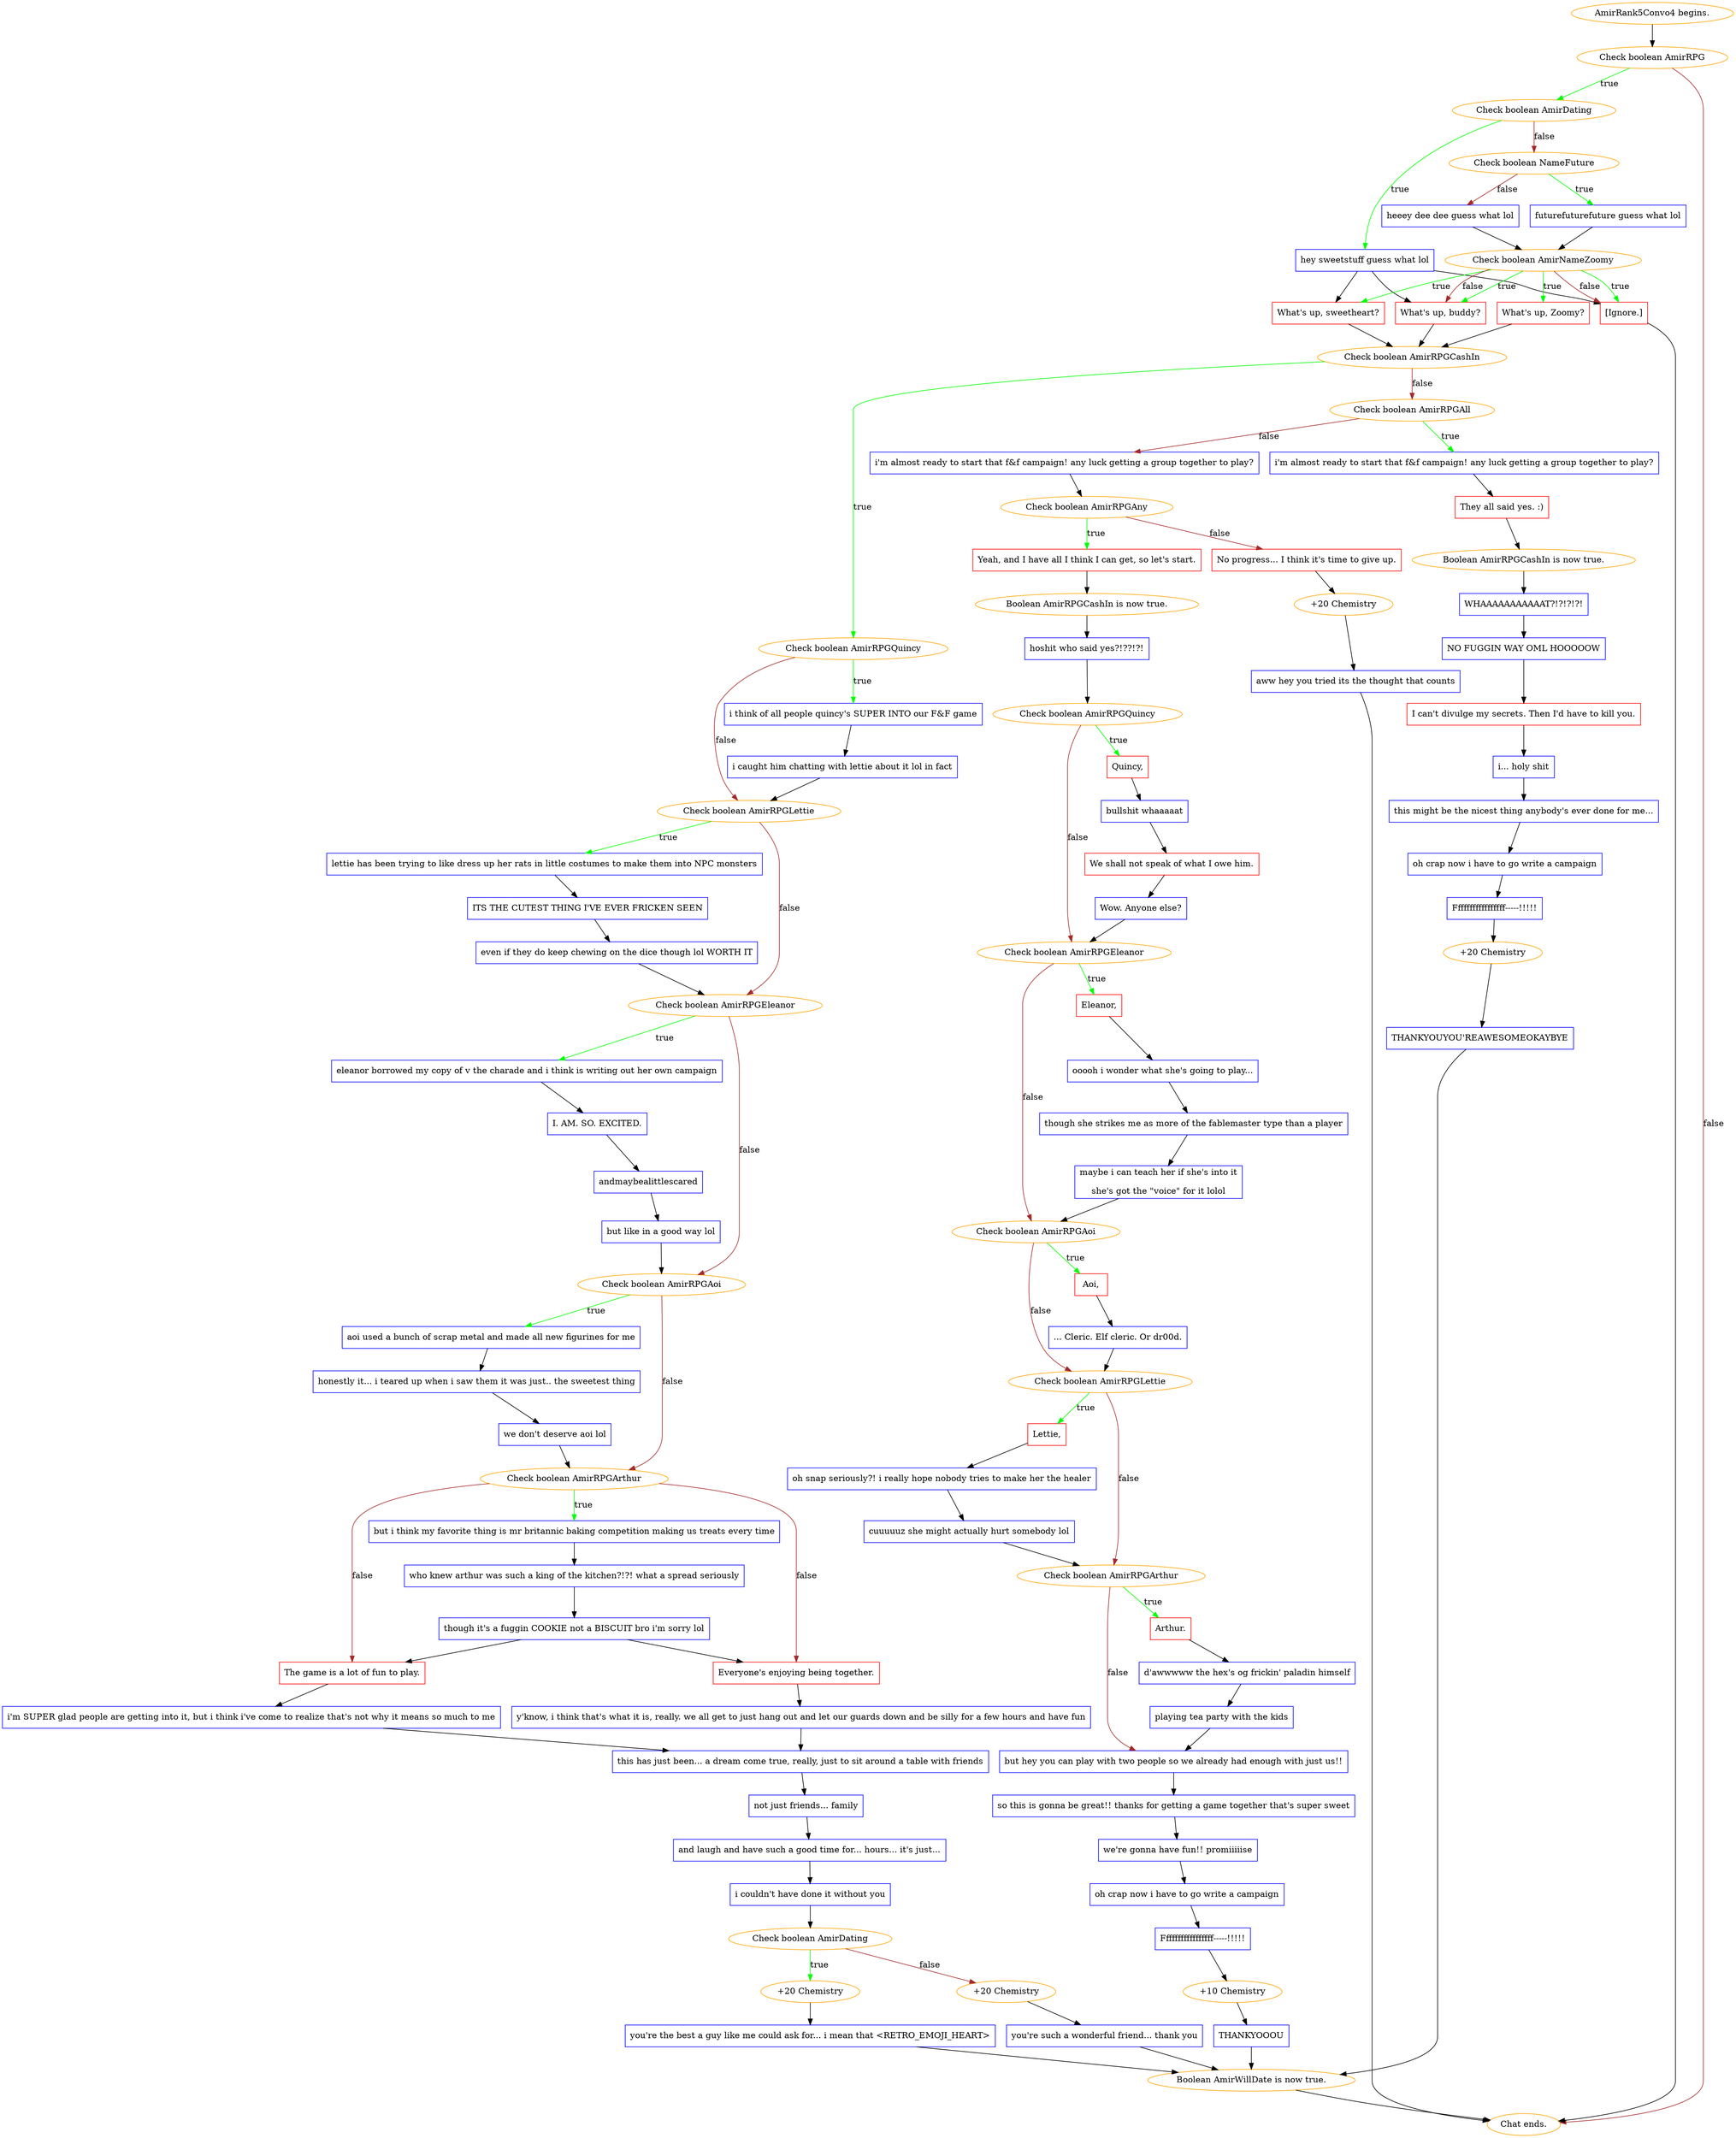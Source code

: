 digraph {
	"AmirRank5Convo4 begins." [color=orange];
		"AmirRank5Convo4 begins." -> 2808;
	2808 [label="Check boolean AmirRPG",color=orange];
		2808 -> 2810 [label=true,color=green];
		2808 -> "Chat ends." [label=false,color=brown];
	2810 [label="Check boolean AmirDating",color=orange];
		2810 -> 2812 [label=true,color=green];
		2810 -> 2811 [label=false,color=brown];
	"Chat ends." [color=orange];
	2812 [label="hey sweetstuff guess what lol",shape=box,color=blue];
		2812 -> 2816;
		2812 -> 2818;
		2812 -> 2819;
	2811 [label="Check boolean NameFuture",color=orange];
		2811 -> 2813 [label=true,color=green];
		2811 -> 2814 [label=false,color=brown];
	2816 [label="What's up, sweetheart?",shape=box,color=red];
		2816 -> 2821;
	2818 [label="What's up, buddy?",shape=box,color=red];
		2818 -> 2821;
	2819 [label="[Ignore.]",shape=box,color=red];
		2819 -> "Chat ends.";
	2813 [label="futurefuturefuture guess what lol",shape=box,color=blue];
		2813 -> 2815;
	2814 [label="heeey dee dee guess what lol",shape=box,color=blue];
		2814 -> 2815;
	2821 [label="Check boolean AmirRPGCashIn",color=orange];
		2821 -> 2822 [label=true,color=green];
		2821 -> 2856 [label=false,color=brown];
	2815 [label="Check boolean AmirNameZoomy",color=orange];
		2815 -> 2816 [label=true,color=green];
		2815 -> 2817 [label=true,color=green];
		2815 -> 2818 [label=true,color=green];
		2815 -> 2819 [label=true,color=green];
		2815 -> 2818 [label=false,color=brown];
		2815 -> 2819 [label=false,color=brown];
	2822 [label="Check boolean AmirRPGQuincy",color=orange];
		2822 -> 2827 [label=true,color=green];
		2822 -> 2823 [label=false,color=brown];
	2856 [label="Check boolean AmirRPGAll",color=orange];
		2856 -> 3487 [label=true,color=green];
		2856 -> 3488 [label=false,color=brown];
	2817 [label="What's up, Zoomy?",shape=box,color=red];
		2817 -> 2821;
	2827 [label="i think of all people quincy's SUPER INTO our F&F game",shape=box,color=blue];
		2827 -> 2832;
	2823 [label="Check boolean AmirRPGLettie",color=orange];
		2823 -> 2828 [label=true,color=green];
		2823 -> 2824 [label=false,color=brown];
	3487 [label="i'm almost ready to start that f&f campaign! any luck getting a group together to play?",shape=box,color=blue];
		3487 -> 2857;
	3488 [label="i'm almost ready to start that f&f campaign! any luck getting a group together to play?",shape=box,color=blue];
		3488 -> 2870;
	2832 [label="i caught him chatting with lettie about it lol in fact",shape=box,color=blue];
		2832 -> 2823;
	2828 [label="lettie has been trying to like dress up her rats in little costumes to make them into NPC monsters",shape=box,color=blue];
		2828 -> 2833;
	2824 [label="Check boolean AmirRPGEleanor",color=orange];
		2824 -> 2829 [label=true,color=green];
		2824 -> 2825 [label=false,color=brown];
	2857 [label="They all said yes. :)",shape=box,color=red];
		2857 -> "/EE/Types/Engine/SetBooleanDialogueNode:AmirRPGCashIn:2859";
	2870 [label="Check boolean AmirRPGAny",color=orange];
		2870 -> 2871 [label=true,color=green];
		2870 -> 2873 [label=false,color=brown];
	2833 [label="ITS THE CUTEST THING I'VE EVER FRICKEN SEEN",shape=box,color=blue];
		2833 -> 2837;
	2829 [label="eleanor borrowed my copy of v the charade and i think is writing out her own campaign",shape=box,color=blue];
		2829 -> 2834;
	2825 [label="Check boolean AmirRPGAoi",color=orange];
		2825 -> 2830 [label=true,color=green];
		2825 -> 2826 [label=false,color=brown];
	"/EE/Types/Engine/SetBooleanDialogueNode:AmirRPGCashIn:2859" [label="Boolean AmirRPGCashIn is now true.",color=orange];
		"/EE/Types/Engine/SetBooleanDialogueNode:AmirRPGCashIn:2859" -> 2859;
	2871 [label="Yeah, and I have all I think I can get, so let's start.",shape=box,color=red];
		2871 -> "/EE/Types/Engine/SetBooleanDialogueNode:AmirRPGCashIn:2878";
	2873 [label="No progress... I think it's time to give up.",shape=box,color=red];
		2873 -> 2876;
	2837 [label="even if they do keep chewing on the dice though lol WORTH IT",shape=box,color=blue];
		2837 -> 2824;
	2834 [label="I. AM. SO. EXCITED.",shape=box,color=blue];
		2834 -> 2838;
	2830 [label="aoi used a bunch of scrap metal and made all new figurines for me",shape=box,color=blue];
		2830 -> 2835;
	2826 [label="Check boolean AmirRPGArthur",color=orange];
		2826 -> 2831 [label=true,color=green];
		2826 -> 2842 [label=false,color=brown];
		2826 -> 2843 [label=false,color=brown];
	2859 [label="WHAAAAAAAAAAAT?!?!?!?!",shape=box,color=blue];
		2859 -> 2860;
	"/EE/Types/Engine/SetBooleanDialogueNode:AmirRPGCashIn:2878" [label="Boolean AmirRPGCashIn is now true.",color=orange];
		"/EE/Types/Engine/SetBooleanDialogueNode:AmirRPGCashIn:2878" -> 2878;
	2876 [label="+20 Chemistry",color=orange];
		2876 -> 2875;
	2838 [label="andmaybealittlescared",shape=box,color=blue];
		2838 -> 2841;
	2835 [label="honestly it... i teared up when i saw them it was just.. the sweetest thing",shape=box,color=blue];
		2835 -> 2839;
	2831 [label="but i think my favorite thing is mr britannic baking competition making us treats every time",shape=box,color=blue];
		2831 -> 2836;
	2842 [label="The game is a lot of fun to play.",shape=box,color=red];
		2842 -> 2844;
	2843 [label="Everyone's enjoying being together.",shape=box,color=red];
		2843 -> 2845;
	2860 [label="NO FUGGIN WAY OML HOOOOOW",shape=box,color=blue];
		2860 -> 2861;
	2878 [label="hoshit who said yes?!??!?!",shape=box,color=blue];
		2878 -> 2883;
	2875 [label="aww hey you tried its the thought that counts",shape=box,color=blue];
		2875 -> "Chat ends.";
	2841 [label="but like in a good way lol",shape=box,color=blue];
		2841 -> 2825;
	2839 [label="we don't deserve aoi lol",shape=box,color=blue];
		2839 -> 2826;
	2836 [label="who knew arthur was such a king of the kitchen?!?! what a spread seriously",shape=box,color=blue];
		2836 -> 2840;
	2844 [label="i'm SUPER glad people are getting into it, but i think i've come to realize that's not why it means so much to me",shape=box,color=blue];
		2844 -> 2846;
	2845 [label="y'know, i think that's what it is, really. we all get to just hang out and let our guards down and be silly for a few hours and have fun",shape=box,color=blue];
		2845 -> 2846;
	2861 [label="I can't divulge my secrets. Then I'd have to kill you.",shape=box,color=red];
		2861 -> 2862;
	2883 [label="Check boolean AmirRPGQuincy",color=orange];
		2883 -> 2884 [label=true,color=green];
		2883 -> 2882 [label=false,color=brown];
	2840 [label="though it's a fuggin COOKIE not a BISCUIT bro i'm sorry lol",shape=box,color=blue];
		2840 -> 2842;
		2840 -> 2843;
	2846 [label="this has just been... a dream come true, really, just to sit around a table with friends",shape=box,color=blue];
		2846 -> 2847;
	2862 [label="i... holy shit",shape=box,color=blue];
		2862 -> 2863;
	2884 [label="Quincy,",shape=box,color=red];
		2884 -> 2889;
	2882 [label="Check boolean AmirRPGEleanor",color=orange];
		2882 -> 2885 [label=true,color=green];
		2882 -> 2881 [label=false,color=brown];
	2847 [label="not just friends... family",shape=box,color=blue];
		2847 -> 2848;
	2863 [label="this might be the nicest thing anybody's ever done for me...",shape=box,color=blue];
		2863 -> 2864;
	2889 [label="bullshit whaaaaat",shape=box,color=blue];
		2889 -> 2890;
	2885 [label="Eleanor,",shape=box,color=red];
		2885 -> 2892;
	2881 [label="Check boolean AmirRPGAoi",color=orange];
		2881 -> 2886 [label=true,color=green];
		2881 -> 2880 [label=false,color=brown];
	2848 [label="and laugh and have such a good time for... hours... it's just...",shape=box,color=blue];
		2848 -> 2849;
	2864 [label="oh crap now i have to go write a campaign",shape=box,color=blue];
		2864 -> 2865;
	2890 [label="We shall not speak of what I owe him.",shape=box,color=red];
		2890 -> 2891;
	2892 [label="ooooh i wonder what she's going to play...",shape=box,color=blue];
		2892 -> 2893;
	2886 [label="Aoi,",shape=box,color=red];
		2886 -> 2895;
	2880 [label="Check boolean AmirRPGLettie",color=orange];
		2880 -> 2887 [label=true,color=green];
		2880 -> 2879 [label=false,color=brown];
	2849 [label="i couldn't have done it without you",shape=box,color=blue];
		2849 -> 2850;
	2865 [label="Fffffffffffffffff-----!!!!!",shape=box,color=blue];
		2865 -> 2868;
	2891 [label="Wow. Anyone else?",shape=box,color=blue];
		2891 -> 2882;
	2893 [label="though she strikes me as more of the fablemaster type than a player",shape=box,color=blue];
		2893 -> 2894;
	2895 [label="... Cleric. Elf cleric. Or dr00d.",shape=box,color=blue];
		2895 -> 2880;
	2887 [label="Lettie,",shape=box,color=red];
		2887 -> 2896;
	2879 [label="Check boolean AmirRPGArthur",color=orange];
		2879 -> 2888 [label=true,color=green];
		2879 -> 2900 [label=false,color=brown];
	2850 [label="Check boolean AmirDating",color=orange];
		2850 -> 2854 [label=true,color=green];
		2850 -> 2872 [label=false,color=brown];
	2868 [label="+20 Chemistry",color=orange];
		2868 -> 2866;
	2894 [label="maybe i can teach her if she's into it
she's got the \"voice\" for it lolol",shape=box,color=blue];
		2894 -> 2881;
	2896 [label="oh snap seriously?! i really hope nobody tries to make her the healer",shape=box,color=blue];
		2896 -> 2897;
	2888 [label="Arthur.",shape=box,color=red];
		2888 -> 2898;
	2900 [label="but hey you can play with two people so we already had enough with just us!!",shape=box,color=blue];
		2900 -> 2901;
	2854 [label="+20 Chemistry",color=orange];
		2854 -> 2851;
	2872 [label="+20 Chemistry",color=orange];
		2872 -> 2852;
	2866 [label="THANKYOUYOU'REAWESOMEOKAYBYE",shape=box,color=blue];
		2866 -> "/EE/Types/Engine/SetBooleanDialogueNode:AmirWillDate:Chat ends.";
	2897 [label="cuuuuuz she might actually hurt somebody lol",shape=box,color=blue];
		2897 -> 2879;
	2898 [label="d'awwwww the hex's og frickin' paladin himself",shape=box,color=blue];
		2898 -> 2899;
	2901 [label="so this is gonna be great!! thanks for getting a game together that's super sweet",shape=box,color=blue];
		2901 -> 2902;
	2851 [label="you're the best a guy like me could ask for... i mean that <RETRO_EMOJI_HEART>",shape=box,color=blue];
		2851 -> "/EE/Types/Engine/SetBooleanDialogueNode:AmirWillDate:Chat ends.";
	2852 [label="you're such a wonderful friend... thank you",shape=box,color=blue];
		2852 -> "/EE/Types/Engine/SetBooleanDialogueNode:AmirWillDate:Chat ends.";
	"/EE/Types/Engine/SetBooleanDialogueNode:AmirWillDate:Chat ends." [label="Boolean AmirWillDate is now true.",color=orange];
		"/EE/Types/Engine/SetBooleanDialogueNode:AmirWillDate:Chat ends." -> "Chat ends.";
	2899 [label="playing tea party with the kids",shape=box,color=blue];
		2899 -> 2900;
	2902 [label="we're gonna have fun!! promiiiiise",shape=box,color=blue];
		2902 -> 2903;
	2903 [label="oh crap now i have to go write a campaign",shape=box,color=blue];
		2903 -> 2904;
	2904 [label="Fffffffffffffffff-----!!!!!",shape=box,color=blue];
		2904 -> 2907;
	2907 [label="+10 Chemistry",color=orange];
		2907 -> 2905;
	2905 [label="THANKYOOOU",shape=box,color=blue];
		2905 -> "/EE/Types/Engine/SetBooleanDialogueNode:AmirWillDate:Chat ends.";
}